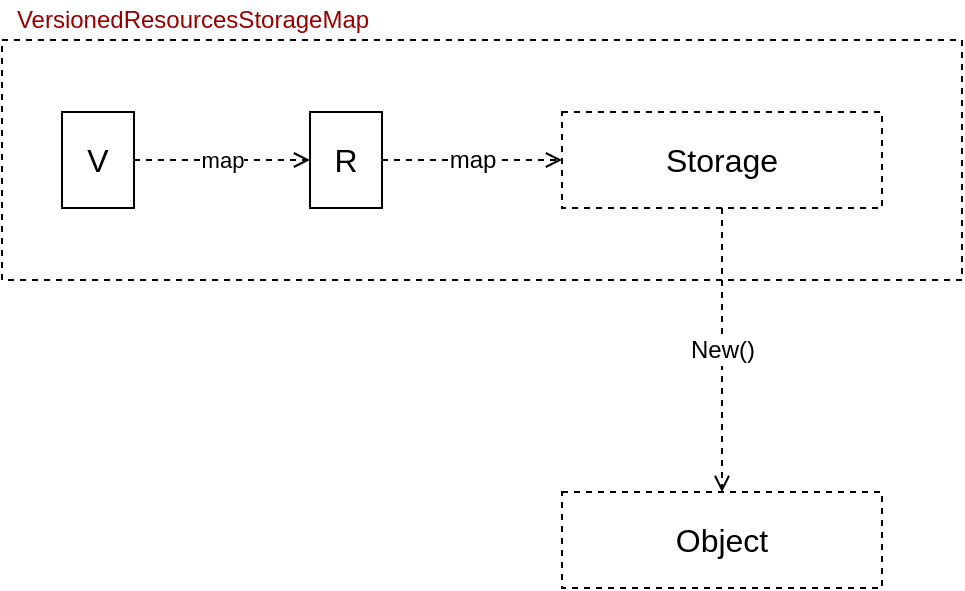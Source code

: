 <mxfile version="12.9.3" type="device" pages="4"><diagram id="_mgMNfm_SiP4T-ZUeFB5" name="vr-storage-map"><mxGraphModel dx="946" dy="725" grid="1" gridSize="10" guides="1" tooltips="1" connect="1" arrows="1" fold="1" page="1" pageScale="1" pageWidth="850" pageHeight="1100" math="0" shadow="0"><root><mxCell id="0"/><mxCell id="1" parent="0"/><mxCell id="TCWk-lczj9HU4690rfXK-1" value="" style="rounded=0;whiteSpace=wrap;html=1;fillColor=none;dashed=1;" vertex="1" parent="1"><mxGeometry x="185" y="50" width="480" height="120" as="geometry"/></mxCell><mxCell id="DU9TGgI2_D9iiC8kSmH2-9" value="map" style="edgeStyle=orthogonalEdgeStyle;rounded=0;orthogonalLoop=1;jettySize=auto;html=1;exitX=1;exitY=0.5;exitDx=0;exitDy=0;entryX=0;entryY=0.5;entryDx=0;entryDy=0;endArrow=open;endFill=0;dashed=1;" parent="1" source="DU9TGgI2_D9iiC8kSmH2-10" target="DU9TGgI2_D9iiC8kSmH2-15" edge="1"><mxGeometry relative="1" as="geometry"/></mxCell><mxCell id="DU9TGgI2_D9iiC8kSmH2-10" value="V" style="rounded=0;whiteSpace=wrap;html=1;fontSize=16;" parent="1" vertex="1"><mxGeometry x="215" y="86" width="36" height="48" as="geometry"/></mxCell><mxCell id="RXm5ZmTTpgIPEwoUdHU3-2" value="map" style="edgeStyle=orthogonalEdgeStyle;rounded=0;orthogonalLoop=1;jettySize=auto;html=1;exitX=1;exitY=0.5;exitDx=0;exitDy=0;entryX=0;entryY=0.5;entryDx=0;entryDy=0;endArrow=open;endFill=0;dashed=1;fontSize=12;" parent="1" source="DU9TGgI2_D9iiC8kSmH2-15" target="RXm5ZmTTpgIPEwoUdHU3-1" edge="1"><mxGeometry relative="1" as="geometry"/></mxCell><mxCell id="DU9TGgI2_D9iiC8kSmH2-15" value="R" style="rounded=0;whiteSpace=wrap;html=1;fontSize=16;" parent="1" vertex="1"><mxGeometry x="339" y="86" width="36" height="48" as="geometry"/></mxCell><mxCell id="RXm5ZmTTpgIPEwoUdHU3-4" value="New()" style="edgeStyle=orthogonalEdgeStyle;rounded=0;orthogonalLoop=1;jettySize=auto;html=1;exitX=0.5;exitY=1;exitDx=0;exitDy=0;entryX=0.5;entryY=0;entryDx=0;entryDy=0;dashed=1;endArrow=open;endFill=0;fontSize=12;" parent="1" source="RXm5ZmTTpgIPEwoUdHU3-1" target="RXm5ZmTTpgIPEwoUdHU3-3" edge="1"><mxGeometry relative="1" as="geometry"/></mxCell><mxCell id="RXm5ZmTTpgIPEwoUdHU3-1" value="Storage" style="rounded=0;whiteSpace=wrap;html=1;fontSize=16;dashed=1;" parent="1" vertex="1"><mxGeometry x="465" y="86" width="160" height="48" as="geometry"/></mxCell><mxCell id="RXm5ZmTTpgIPEwoUdHU3-3" value="Object" style="rounded=0;whiteSpace=wrap;html=1;fontSize=16;dashed=1;" parent="1" vertex="1"><mxGeometry x="465" y="276" width="160" height="48" as="geometry"/></mxCell><mxCell id="TCWk-lczj9HU4690rfXK-2" value="VersionedResourcesStorageMap" style="text;html=1;align=center;verticalAlign=middle;resizable=0;points=[];autosize=1;fontColor=#990000;" vertex="1" parent="1"><mxGeometry x="185" y="30" width="190" height="20" as="geometry"/></mxCell></root></mxGraphModel></diagram><diagram id="xZgZq9KMM1OPzxem4eJR" name="get-resource-name-for-group"><mxGraphModel dx="946" dy="725" grid="1" gridSize="10" guides="1" tooltips="1" connect="1" arrows="1" fold="1" page="1" pageScale="1" pageWidth="850" pageHeight="1100" math="0" shadow="0"><root><mxCell id="fcTT6dwXU0oOyMAWn8PI-0"/><mxCell id="fcTT6dwXU0oOyMAWn8PI-1" parent="fcTT6dwXU0oOyMAWn8PI-0"/><mxCell id="pkGvWDI6D-cnpGGDMI4u-9" value="" style="rounded=0;whiteSpace=wrap;html=1;fillColor=none;dashed=1;strokeWidth=2;strokeColor=#000066;" vertex="1" parent="fcTT6dwXU0oOyMAWn8PI-1"><mxGeometry x="81.5" y="380" width="647" height="640" as="geometry"/></mxCell><mxCell id="pkGvWDI6D-cnpGGDMI4u-10" value="" style="rounded=0;whiteSpace=wrap;html=1;fillColor=none;dashed=1;strokeWidth=2;strokeColor=#97D077;fontColor=#000066;" vertex="1" parent="fcTT6dwXU0oOyMAWn8PI-1"><mxGeometry x="61" y="200" width="727.5" height="830" as="geometry"/></mxCell><mxCell id="pkGvWDI6D-cnpGGDMI4u-8" value="" style="rounded=0;whiteSpace=wrap;html=1;fillColor=none;dashed=1;strokeWidth=2;" vertex="1" parent="fcTT6dwXU0oOyMAWn8PI-1"><mxGeometry x="108.5" y="818" width="190" height="182" as="geometry"/></mxCell><mxCell id="J4B_l-bwegIkuRU2KnDR-28" value="" style="rounded=0;whiteSpace=wrap;html=1;fillColor=none;dashed=1;" vertex="1" parent="fcTT6dwXU0oOyMAWn8PI-1"><mxGeometry x="144.75" y="822" width="130" height="141.87" as="geometry"/></mxCell><mxCell id="J4B_l-bwegIkuRU2KnDR-16" value="" style="rounded=0;whiteSpace=wrap;html=1;fillColor=none;dashed=1;" vertex="1" parent="fcTT6dwXU0oOyMAWn8PI-1"><mxGeometry x="324.75" y="558.25" width="205.75" height="91.5" as="geometry"/></mxCell><mxCell id="J4B_l-bwegIkuRU2KnDR-5" value="" style="rounded=0;whiteSpace=wrap;html=1;fillColor=none;dashed=1;" vertex="1" parent="fcTT6dwXU0oOyMAWn8PI-1"><mxGeometry x="324.75" y="418.5" width="267.5" height="91" as="geometry"/></mxCell><mxCell id="4Fx7Kh6XcDaXluEKpXtn-0" value="" style="rounded=0;whiteSpace=wrap;html=1;fillColor=none;dashed=1;" vertex="1" parent="fcTT6dwXU0oOyMAWn8PI-1"><mxGeometry x="324.75" y="250" width="267.5" height="91" as="geometry"/></mxCell><mxCell id="1hpHNZr_gcTNepfx0B2g-0" value="" style="rounded=0;whiteSpace=wrap;html=1;fontSize=16;fillColor=#ffe6cc;strokeColor=#d79b00;" vertex="1" parent="fcTT6dwXU0oOyMAWn8PI-1"><mxGeometry x="88.5" y="20" width="36" height="48" as="geometry"/></mxCell><mxCell id="1hpHNZr_gcTNepfx0B2g-1" value="APIGroupInfo" style="text;html=1;align=center;verticalAlign=middle;resizable=0;points=[];autosize=1;fontColor=#000000;" vertex="1" parent="fcTT6dwXU0oOyMAWn8PI-1"><mxGeometry x="124.5" y="34" width="90" height="20" as="geometry"/></mxCell><mxCell id="4Fx7Kh6XcDaXluEKpXtn-3" style="edgeStyle=orthogonalEdgeStyle;rounded=0;orthogonalLoop=1;jettySize=auto;html=1;exitX=0;exitY=0.5;exitDx=0;exitDy=0;entryX=0.003;entryY=0.363;entryDx=0;entryDy=0;dashed=1;endArrow=open;endFill=0;fontColor=#000000;entryPerimeter=0;" edge="1" parent="fcTT6dwXU0oOyMAWn8PI-1" source="1hpHNZr_gcTNepfx0B2g-2" target="4Fx7Kh6XcDaXluEKpXtn-0"><mxGeometry relative="1" as="geometry"/></mxCell><mxCell id="1hpHNZr_gcTNepfx0B2g-2" value="" style="rounded=0;whiteSpace=wrap;html=1;fontSize=16;fillColor=#ffe6cc;strokeColor=#d79b00;" vertex="1" parent="fcTT6dwXU0oOyMAWn8PI-1"><mxGeometry x="324.75" y="130" width="36" height="48" as="geometry"/></mxCell><mxCell id="1hpHNZr_gcTNepfx0B2g-3" value="" style="rounded=0;whiteSpace=wrap;html=1;fontSize=16;fillColor=#ffe6cc;strokeColor=#d79b00;" vertex="1" parent="fcTT6dwXU0oOyMAWn8PI-1"><mxGeometry x="360.75" y="130" width="36" height="48" as="geometry"/></mxCell><mxCell id="1hpHNZr_gcTNepfx0B2g-4" value="" style="rounded=0;whiteSpace=wrap;html=1;fontSize=16;fillColor=#ffe6cc;strokeColor=#d79b00;" vertex="1" parent="fcTT6dwXU0oOyMAWn8PI-1"><mxGeometry x="396.75" y="130" width="36" height="48" as="geometry"/></mxCell><mxCell id="1hpHNZr_gcTNepfx0B2g-5" value="" style="rounded=0;whiteSpace=wrap;html=1;fontSize=16;fillColor=#ffe6cc;strokeColor=#d79b00;" vertex="1" parent="fcTT6dwXU0oOyMAWn8PI-1"><mxGeometry x="432.75" y="130" width="36" height="48" as="geometry"/></mxCell><mxCell id="J4B_l-bwegIkuRU2KnDR-31" value="match 1st group" style="edgeStyle=orthogonalEdgeStyle;rounded=0;orthogonalLoop=1;jettySize=auto;html=1;exitX=0;exitY=0.75;exitDx=0;exitDy=0;entryX=0;entryY=0.75;entryDx=0;entryDy=0;dashed=1;startArrow=open;startFill=0;endArrow=open;endFill=0;fontColor=#990000;strokeColor=#990000;strokeWidth=2;" edge="1" parent="fcTT6dwXU0oOyMAWn8PI-1" source="Ta2DjF0YNMouvELkK0lq-0" target="J4B_l-bwegIkuRU2KnDR-22"><mxGeometry relative="1" as="geometry"/></mxCell><mxCell id="Ta2DjF0YNMouvELkK0lq-0" value="G" style="rounded=0;whiteSpace=wrap;html=1;fontSize=16;fillColor=#d5e8d4;strokeColor=#82b366;" vertex="1" parent="fcTT6dwXU0oOyMAWn8PI-1"><mxGeometry x="342.25" y="271.5" width="36" height="48" as="geometry"/></mxCell><mxCell id="J4B_l-bwegIkuRU2KnDR-6" style="edgeStyle=orthogonalEdgeStyle;rounded=0;orthogonalLoop=1;jettySize=auto;html=1;exitX=0.5;exitY=1;exitDx=0;exitDy=0;entryX=0.5;entryY=0;entryDx=0;entryDy=0;dashed=1;endArrow=open;endFill=0;fontColor=#000000;strokeColor=#990000;" edge="1" parent="fcTT6dwXU0oOyMAWn8PI-1" source="Ta2DjF0YNMouvELkK0lq-1" target="J4B_l-bwegIkuRU2KnDR-1"><mxGeometry relative="1" as="geometry"/></mxCell><mxCell id="Ta2DjF0YNMouvELkK0lq-1" value="V" style="rounded=0;whiteSpace=wrap;html=1;fontSize=16;fillColor=#d5e8d4;strokeColor=#82b366;" vertex="1" parent="fcTT6dwXU0oOyMAWn8PI-1"><mxGeometry x="378.25" y="271.5" width="36" height="48" as="geometry"/></mxCell><mxCell id="Ta2DjF0YNMouvELkK0lq-2" value="G" style="rounded=0;whiteSpace=wrap;html=1;fontSize=16;fillColor=#ffffff;strokeColor=#000000;" vertex="1" parent="fcTT6dwXU0oOyMAWn8PI-1"><mxGeometry x="422.25" y="271.5" width="36" height="48" as="geometry"/></mxCell><mxCell id="Ta2DjF0YNMouvELkK0lq-3" value="V" style="rounded=0;whiteSpace=wrap;html=1;fontSize=16;fillColor=#ffffff;strokeColor=#000000;" vertex="1" parent="fcTT6dwXU0oOyMAWn8PI-1"><mxGeometry x="458.25" y="271.5" width="36" height="48" as="geometry"/></mxCell><mxCell id="Ta2DjF0YNMouvELkK0lq-4" value="G" style="rounded=0;whiteSpace=wrap;html=1;fontSize=16;fillColor=#ffffff;strokeColor=#000000;" vertex="1" parent="fcTT6dwXU0oOyMAWn8PI-1"><mxGeometry x="502.25" y="271.5" width="36" height="48" as="geometry"/></mxCell><mxCell id="Ta2DjF0YNMouvELkK0lq-5" value="V" style="rounded=0;whiteSpace=wrap;html=1;fontSize=16;fillColor=#ffffff;strokeColor=#000000;" vertex="1" parent="fcTT6dwXU0oOyMAWn8PI-1"><mxGeometry x="538.25" y="271.5" width="36" height="48" as="geometry"/></mxCell><mxCell id="4Fx7Kh6XcDaXluEKpXtn-4" value="Iterates" style="endArrow=classic;html=1;dashed=1;fontColor=#000000;strokeColor=#000000;" edge="1" parent="fcTT6dwXU0oOyMAWn8PI-1"><mxGeometry width="50" height="50" relative="1" as="geometry"><mxPoint x="328.5" y="360" as="sourcePoint"/><mxPoint x="588.5" y="360" as="targetPoint"/></mxGeometry></mxCell><mxCell id="J4B_l-bwegIkuRU2KnDR-0" value="map" style="edgeStyle=orthogonalEdgeStyle;rounded=0;orthogonalLoop=1;jettySize=auto;html=1;exitX=1;exitY=0.5;exitDx=0;exitDy=0;entryX=0;entryY=0.5;entryDx=0;entryDy=0;endArrow=open;endFill=0;dashed=1;" edge="1" parent="fcTT6dwXU0oOyMAWn8PI-1" source="J4B_l-bwegIkuRU2KnDR-1" target="J4B_l-bwegIkuRU2KnDR-3"><mxGeometry relative="1" as="geometry"/></mxCell><mxCell id="J4B_l-bwegIkuRU2KnDR-1" value="V" style="rounded=0;whiteSpace=wrap;html=1;fontSize=16;" vertex="1" parent="fcTT6dwXU0oOyMAWn8PI-1"><mxGeometry x="338.5" y="440" width="36" height="48" as="geometry"/></mxCell><mxCell id="J4B_l-bwegIkuRU2KnDR-2" value="map" style="edgeStyle=orthogonalEdgeStyle;rounded=0;orthogonalLoop=1;jettySize=auto;html=1;exitX=1;exitY=0.5;exitDx=0;exitDy=0;entryX=0;entryY=0.5;entryDx=0;entryDy=0;endArrow=open;endFill=0;dashed=1;fontSize=12;" edge="1" parent="fcTT6dwXU0oOyMAWn8PI-1" source="J4B_l-bwegIkuRU2KnDR-3" target="J4B_l-bwegIkuRU2KnDR-4"><mxGeometry relative="1" as="geometry"/></mxCell><mxCell id="J4B_l-bwegIkuRU2KnDR-3" value="R" style="rounded=0;whiteSpace=wrap;html=1;fontSize=16;fillColor=#f8cecc;strokeColor=#b85450;" vertex="1" parent="fcTT6dwXU0oOyMAWn8PI-1"><mxGeometry x="422.25" y="440" width="36" height="48" as="geometry"/></mxCell><mxCell id="J4B_l-bwegIkuRU2KnDR-19" value="New()" style="edgeStyle=orthogonalEdgeStyle;rounded=0;orthogonalLoop=1;jettySize=auto;html=1;exitX=0.75;exitY=1;exitDx=0;exitDy=0;entryX=1;entryY=0.25;entryDx=0;entryDy=0;dashed=1;startArrow=none;startFill=0;endArrow=open;endFill=0;fontColor=#000000;" edge="1" parent="fcTT6dwXU0oOyMAWn8PI-1" source="J4B_l-bwegIkuRU2KnDR-4" target="J4B_l-bwegIkuRU2KnDR-18"><mxGeometry relative="1" as="geometry"/></mxCell><mxCell id="J4B_l-bwegIkuRU2KnDR-4" value="Storage" style="rounded=0;whiteSpace=wrap;html=1;fontSize=16;dashed=1;fillColor=#f8cecc;strokeColor=#b85450;" vertex="1" parent="fcTT6dwXU0oOyMAWn8PI-1"><mxGeometry x="510.25" y="440" width="64" height="48" as="geometry"/></mxCell><mxCell id="J4B_l-bwegIkuRU2KnDR-7" value="Iterates" style="endArrow=classic;html=1;dashed=1;fontColor=#000000;" edge="1" parent="fcTT6dwXU0oOyMAWn8PI-1"><mxGeometry width="50" height="50" relative="1" as="geometry"><mxPoint x="324.75" y="190" as="sourcePoint"/><mxPoint x="468.5" y="190" as="targetPoint"/></mxGeometry></mxCell><mxCell id="J4B_l-bwegIkuRU2KnDR-11" style="edgeStyle=orthogonalEdgeStyle;rounded=0;orthogonalLoop=1;jettySize=auto;html=1;exitX=0.5;exitY=1;exitDx=0;exitDy=0;entryX=0;entryY=0.5;entryDx=0;entryDy=0;dashed=1;endArrow=open;endFill=0;fontColor=#000000;startArrow=open;startFill=0;" edge="1" parent="fcTT6dwXU0oOyMAWn8PI-1" source="J4B_l-bwegIkuRU2KnDR-9" target="J4B_l-bwegIkuRU2KnDR-10"><mxGeometry relative="1" as="geometry"/></mxCell><mxCell id="J4B_l-bwegIkuRU2KnDR-9" value="string" style="rounded=0;whiteSpace=wrap;html=1;fontSize=16;fillColor=#ffffff;strokeColor=#000000;" vertex="1" parent="fcTT6dwXU0oOyMAWn8PI-1"><mxGeometry x="137.5" y="130" width="64" height="48" as="geometry"/></mxCell><mxCell id="J4B_l-bwegIkuRU2KnDR-10" value="string" style="rounded=0;whiteSpace=wrap;html=1;fontSize=16;fillColor=#ffffff;strokeColor=#000000;" vertex="1" parent="fcTT6dwXU0oOyMAWn8PI-1"><mxGeometry x="338.5" y="580" width="64" height="48" as="geometry"/></mxCell><mxCell id="J4B_l-bwegIkuRU2KnDR-12" value="G" style="rounded=0;whiteSpace=wrap;html=1;fontSize=16;fillColor=#d5e8d4;strokeColor=#82b366;" vertex="1" parent="fcTT6dwXU0oOyMAWn8PI-1"><mxGeometry x="402.5" y="580" width="36" height="48" as="geometry"/></mxCell><mxCell id="J4B_l-bwegIkuRU2KnDR-13" value="V" style="rounded=0;whiteSpace=wrap;html=1;fontSize=16;fillColor=#d5e8d4;strokeColor=#82b366;" vertex="1" parent="fcTT6dwXU0oOyMAWn8PI-1"><mxGeometry x="438.5" y="580" width="36" height="48" as="geometry"/></mxCell><mxCell id="J4B_l-bwegIkuRU2KnDR-14" value="R" style="rounded=0;whiteSpace=wrap;html=1;fontSize=16;fillColor=#f8cecc;strokeColor=#b85450;" vertex="1" parent="fcTT6dwXU0oOyMAWn8PI-1"><mxGeometry x="474.5" y="580" width="36" height="48" as="geometry"/></mxCell><mxCell id="J4B_l-bwegIkuRU2KnDR-17" value="Ignored, Continue" style="edgeStyle=orthogonalEdgeStyle;rounded=0;orthogonalLoop=1;jettySize=auto;html=1;exitX=1;exitY=0.5;exitDx=0;exitDy=0;dashed=1;startArrow=none;startFill=0;endArrow=open;endFill=0;fontColor=#000000;" edge="1" parent="fcTT6dwXU0oOyMAWn8PI-1" source="J4B_l-bwegIkuRU2KnDR-16"><mxGeometry relative="1" as="geometry"><mxPoint x="758.5" y="604" as="targetPoint"/></mxGeometry></mxCell><mxCell id="J4B_l-bwegIkuRU2KnDR-21" value="ObjectKinds()" style="edgeStyle=orthogonalEdgeStyle;rounded=0;orthogonalLoop=1;jettySize=auto;html=1;exitX=0;exitY=0.5;exitDx=0;exitDy=0;entryX=1;entryY=0.5;entryDx=0;entryDy=0;dashed=1;startArrow=none;startFill=0;endArrow=open;endFill=0;fontColor=#000000;" edge="1" parent="fcTT6dwXU0oOyMAWn8PI-1" source="J4B_l-bwegIkuRU2KnDR-18" target="J4B_l-bwegIkuRU2KnDR-20"><mxGeometry relative="1" as="geometry"/></mxCell><mxCell id="J4B_l-bwegIkuRU2KnDR-18" value="Object" style="rounded=0;whiteSpace=wrap;html=1;fontSize=16;fillColor=#ffffff;strokeColor=#000000;dashed=1;" vertex="1" parent="fcTT6dwXU0oOyMAWn8PI-1"><mxGeometry x="338.5" y="720" width="64" height="48" as="geometry"/></mxCell><mxCell id="J4B_l-bwegIkuRU2KnDR-29" style="edgeStyle=orthogonalEdgeStyle;rounded=0;orthogonalLoop=1;jettySize=auto;html=1;exitX=0;exitY=0.5;exitDx=0;exitDy=0;dashed=1;startArrow=none;startFill=0;endArrow=open;endFill=0;fontColor=#000000;entryX=0;entryY=0.5;entryDx=0;entryDy=0;" edge="1" parent="fcTT6dwXU0oOyMAWn8PI-1" source="J4B_l-bwegIkuRU2KnDR-20" target="J4B_l-bwegIkuRU2KnDR-28"><mxGeometry relative="1" as="geometry"><mxPoint x="88.5" y="800" as="targetPoint"/></mxGeometry></mxCell><mxCell id="J4B_l-bwegIkuRU2KnDR-40" value="New(GroupVersionKind)" style="edgeStyle=orthogonalEdgeStyle;rounded=0;orthogonalLoop=1;jettySize=auto;html=1;exitX=0.75;exitY=1;exitDx=0;exitDy=0;dashed=1;startArrow=none;startFill=0;endArrow=open;endFill=0;strokeColor=#FF8000;strokeWidth=2;fontColor=#FF8000;fontSize=12;" edge="1" parent="fcTT6dwXU0oOyMAWn8PI-1" source="J4B_l-bwegIkuRU2KnDR-20" target="J4B_l-bwegIkuRU2KnDR-39"><mxGeometry relative="1" as="geometry"/></mxCell><mxCell id="J4B_l-bwegIkuRU2KnDR-20" value="Scheme" style="rounded=0;whiteSpace=wrap;html=1;fontSize=16;fillColor=#ffffff;strokeColor=#000000;" vertex="1" parent="fcTT6dwXU0oOyMAWn8PI-1"><mxGeometry x="144.75" y="720" width="64" height="48" as="geometry"/></mxCell><mxCell id="J4B_l-bwegIkuRU2KnDR-22" value="G" style="rounded=0;whiteSpace=wrap;html=1;fontSize=16;fillColor=#ffffff;strokeColor=#000000;" vertex="1" parent="fcTT6dwXU0oOyMAWn8PI-1"><mxGeometry x="155.75" y="840" width="36" height="48" as="geometry"/></mxCell><mxCell id="J4B_l-bwegIkuRU2KnDR-23" value="V" style="rounded=0;whiteSpace=wrap;html=1;fontSize=16;fillColor=#ffffff;strokeColor=#000000;" vertex="1" parent="fcTT6dwXU0oOyMAWn8PI-1"><mxGeometry x="191.75" y="840" width="36" height="48" as="geometry"/></mxCell><mxCell id="J4B_l-bwegIkuRU2KnDR-35" style="edgeStyle=orthogonalEdgeStyle;rounded=0;orthogonalLoop=1;jettySize=auto;html=1;exitX=1;exitY=0.5;exitDx=0;exitDy=0;dashed=1;startArrow=none;startFill=0;endArrow=open;endFill=0;strokeColor=#990000;strokeWidth=2;fontColor=#000000;entryX=0;entryY=0.5;entryDx=0;entryDy=0;" edge="1" parent="fcTT6dwXU0oOyMAWn8PI-1" source="J4B_l-bwegIkuRU2KnDR-24" target="J4B_l-bwegIkuRU2KnDR-37"><mxGeometry relative="1" as="geometry"/></mxCell><mxCell id="J4B_l-bwegIkuRU2KnDR-24" value="K" style="rounded=0;whiteSpace=wrap;html=1;fontSize=16;fillColor=#dae8fc;strokeColor=#6c8ebf;" vertex="1" parent="fcTT6dwXU0oOyMAWn8PI-1"><mxGeometry x="227.75" y="840" width="36" height="48" as="geometry"/></mxCell><mxCell id="J4B_l-bwegIkuRU2KnDR-25" value="G" style="rounded=0;whiteSpace=wrap;html=1;fontSize=16;fillColor=#ffffff;strokeColor=#000000;" vertex="1" parent="fcTT6dwXU0oOyMAWn8PI-1"><mxGeometry x="155.75" y="900" width="36" height="48" as="geometry"/></mxCell><mxCell id="J4B_l-bwegIkuRU2KnDR-26" value="V" style="rounded=0;whiteSpace=wrap;html=1;fontSize=16;fillColor=#ffffff;strokeColor=#000000;" vertex="1" parent="fcTT6dwXU0oOyMAWn8PI-1"><mxGeometry x="191.75" y="900" width="36" height="48" as="geometry"/></mxCell><mxCell id="J4B_l-bwegIkuRU2KnDR-27" value="K" style="rounded=0;whiteSpace=wrap;html=1;fontSize=16;fillColor=#ffffff;strokeColor=#000000;" vertex="1" parent="fcTT6dwXU0oOyMAWn8PI-1"><mxGeometry x="227.75" y="900" width="36" height="48" as="geometry"/></mxCell><mxCell id="J4B_l-bwegIkuRU2KnDR-30" value="Iterates" style="endArrow=classic;html=1;dashed=1;fontColor=#000000;" edge="1" parent="fcTT6dwXU0oOyMAWn8PI-1"><mxGeometry width="50" height="50" relative="1" as="geometry"><mxPoint x="144.75" y="990" as="sourcePoint"/><mxPoint x="268.5" y="990" as="targetPoint"/></mxGeometry></mxCell><mxCell id="J4B_l-bwegIkuRU2KnDR-32" value="G" style="rounded=0;whiteSpace=wrap;html=1;fontSize=16;fillColor=#d5e8d4;strokeColor=#82b366;" vertex="1" parent="fcTT6dwXU0oOyMAWn8PI-1"><mxGeometry x="324.75" y="840" width="36" height="48" as="geometry"/></mxCell><mxCell id="J4B_l-bwegIkuRU2KnDR-33" value="V" style="rounded=0;whiteSpace=wrap;html=1;fontSize=16;fillColor=#d5e8d4;strokeColor=#82b366;" vertex="1" parent="fcTT6dwXU0oOyMAWn8PI-1"><mxGeometry x="360.75" y="840" width="36" height="48" as="geometry"/></mxCell><mxCell id="J4B_l-bwegIkuRU2KnDR-34" value="K" style="rounded=0;whiteSpace=wrap;html=1;fontSize=16;fillColor=#dae8fc;strokeColor=#6c8ebf;" vertex="1" parent="fcTT6dwXU0oOyMAWn8PI-1"><mxGeometry x="396.75" y="840" width="36" height="48" as="geometry"/></mxCell><mxCell id="J4B_l-bwegIkuRU2KnDR-37" value="" style="rounded=0;whiteSpace=wrap;html=1;fillColor=none;dashed=1;" vertex="1" parent="fcTT6dwXU0oOyMAWn8PI-1"><mxGeometry x="313.75" y="825" width="130" height="78" as="geometry"/></mxCell><mxCell id="pkGvWDI6D-cnpGGDMI4u-2" value="GetCanonicalTypeName()" style="edgeStyle=orthogonalEdgeStyle;rounded=0;orthogonalLoop=1;jettySize=auto;html=1;exitX=0.5;exitY=1;exitDx=0;exitDy=0;dashed=1;startArrow=none;startFill=0;endArrow=open;endFill=0;strokeColor=#000000;strokeWidth=1;fontSize=12;fontColor=#000000;" edge="1" parent="fcTT6dwXU0oOyMAWn8PI-1" source="J4B_l-bwegIkuRU2KnDR-39" target="pkGvWDI6D-cnpGGDMI4u-1"><mxGeometry relative="1" as="geometry"/></mxCell><mxCell id="J4B_l-bwegIkuRU2KnDR-39" value="Object" style="rounded=0;whiteSpace=wrap;html=1;fontSize=16;fillColor=#ffffff;strokeColor=#000000;dashed=1;" vertex="1" parent="fcTT6dwXU0oOyMAWn8PI-1"><mxGeometry x="548.5" y="840" width="64" height="48" as="geometry"/></mxCell><mxCell id="J4B_l-bwegIkuRU2KnDR-41" value="" style="edgeStyle=orthogonalEdgeStyle;rounded=0;orthogonalLoop=1;jettySize=auto;html=1;dashed=1;startArrow=none;startFill=0;endArrow=open;endFill=0;strokeColor=#FF8000;strokeWidth=2;fontColor=#000000;" edge="1" parent="fcTT6dwXU0oOyMAWn8PI-1"><mxGeometry relative="1" as="geometry"><mxPoint x="448.5" y="864" as="sourcePoint"/><mxPoint x="538.5" y="864" as="targetPoint"/></mxGeometry></mxCell><mxCell id="pkGvWDI6D-cnpGGDMI4u-0" value="apiPrefix" style="text;html=1;align=center;verticalAlign=middle;resizable=0;points=[];autosize=1;fontColor=#990000;" vertex="1" parent="fcTT6dwXU0oOyMAWn8PI-1"><mxGeometry x="137.5" y="110" width="60" height="20" as="geometry"/></mxCell><mxCell id="pkGvWDI6D-cnpGGDMI4u-7" value="append" style="edgeStyle=orthogonalEdgeStyle;rounded=0;orthogonalLoop=1;jettySize=auto;html=1;exitX=0.5;exitY=1;exitDx=0;exitDy=0;dashed=1;startArrow=none;startFill=0;endArrow=open;endFill=0;strokeColor=#000000;strokeWidth=1;fontSize=12;fontColor=#000000;" edge="1" parent="fcTT6dwXU0oOyMAWn8PI-1" source="pkGvWDI6D-cnpGGDMI4u-1" target="pkGvWDI6D-cnpGGDMI4u-6"><mxGeometry relative="1" as="geometry"/></mxCell><mxCell id="pkGvWDI6D-cnpGGDMI4u-1" value="string" style="rounded=0;whiteSpace=wrap;html=1;fontSize=16;fillColor=#ffffff;strokeColor=#000000;" vertex="1" parent="fcTT6dwXU0oOyMAWn8PI-1"><mxGeometry x="548.5" y="948" width="64" height="48" as="geometry"/></mxCell><mxCell id="pkGvWDI6D-cnpGGDMI4u-3" value="string" style="rounded=0;whiteSpace=wrap;html=1;fontSize=16;fillColor=#ffffff;strokeColor=#000000;" vertex="1" parent="fcTT6dwXU0oOyMAWn8PI-1"><mxGeometry x="288.5" y="1050" width="64" height="48" as="geometry"/></mxCell><mxCell id="pkGvWDI6D-cnpGGDMI4u-4" value="string" style="rounded=0;whiteSpace=wrap;html=1;fontSize=16;fillColor=#ffffff;strokeColor=#000000;" vertex="1" parent="fcTT6dwXU0oOyMAWn8PI-1"><mxGeometry x="352.5" y="1050" width="64" height="48" as="geometry"/></mxCell><mxCell id="pkGvWDI6D-cnpGGDMI4u-5" value="string" style="rounded=0;whiteSpace=wrap;html=1;fontSize=16;fillColor=#ffffff;strokeColor=#000000;" vertex="1" parent="fcTT6dwXU0oOyMAWn8PI-1"><mxGeometry x="416.5" y="1050" width="64" height="48" as="geometry"/></mxCell><mxCell id="pkGvWDI6D-cnpGGDMI4u-6" value="string" style="rounded=0;whiteSpace=wrap;html=1;fontSize=16;fillColor=#ffffff;strokeColor=#000000;" vertex="1" parent="fcTT6dwXU0oOyMAWn8PI-1"><mxGeometry x="480.5" y="1050" width="64" height="48" as="geometry"/></mxCell><mxCell id="Ysd4H38kOEiEMIAM57vt-0" value="VersionedResourcesStorageMap" style="text;html=1;align=center;verticalAlign=middle;resizable=0;points=[];autosize=1;fontColor=#990000;" vertex="1" parent="fcTT6dwXU0oOyMAWn8PI-1"><mxGeometry x="324.75" y="398.5" width="190" height="20" as="geometry"/></mxCell><mxCell id="Ysd4H38kOEiEMIAM57vt-1" value="PrioritizedVersions" style="text;html=1;align=center;verticalAlign=middle;resizable=0;points=[];autosize=1;fontColor=#990000;" vertex="1" parent="fcTT6dwXU0oOyMAWn8PI-1"><mxGeometry x="324.75" y="230" width="110" height="20" as="geometry"/></mxCell><mxCell id="Ysd4H38kOEiEMIAM57vt-2" value="Scheme" style="text;html=1;align=center;verticalAlign=middle;resizable=0;points=[];autosize=1;fontColor=#990000;" vertex="1" parent="fcTT6dwXU0oOyMAWn8PI-1"><mxGeometry x="144.75" y="700" width="60" height="20" as="geometry"/></mxCell></root></mxGraphModel></diagram><diagram id="2m8qH2PuscD8RXC1HfRO" name="api-group-version"><mxGraphModel dx="946" dy="725" grid="1" gridSize="10" guides="1" tooltips="1" connect="1" arrows="1" fold="1" page="1" pageScale="1" pageWidth="850" pageHeight="1100" math="0" shadow="0"><root><mxCell id="qUU0rkstbIfY3qEVXIea-0"/><mxCell id="qUU0rkstbIfY3qEVXIea-1" parent="qUU0rkstbIfY3qEVXIea-0"/><mxCell id="c-8UhJxeV0e69UL2lub4-11" style="edgeStyle=orthogonalEdgeStyle;rounded=0;orthogonalLoop=1;jettySize=auto;html=1;exitX=0;exitY=0.5;exitDx=0;exitDy=0;entryX=1;entryY=0.5;entryDx=0;entryDy=0;dashed=1;startArrow=open;startFill=0;endArrow=open;endFill=0;strokeColor=#000000;strokeWidth=1;fontSize=12;fontColor=#990000;" edge="1" parent="qUU0rkstbIfY3qEVXIea-1" source="c-8UhJxeV0e69UL2lub4-10" target="c-8UhJxeV0e69UL2lub4-5"><mxGeometry relative="1" as="geometry"/></mxCell><mxCell id="c-8UhJxeV0e69UL2lub4-10" value="" style="rounded=0;whiteSpace=wrap;html=1;fillColor=none;dashed=1;" vertex="1" parent="qUU0rkstbIfY3qEVXIea-1"><mxGeometry x="502" y="450" width="228" height="130" as="geometry"/></mxCell><mxCell id="1ZB3_GgwUS8rtYGRw_Dn-14" value="" style="rounded=0;whiteSpace=wrap;html=1;fillColor=none;dashed=1;" vertex="1" parent="qUU0rkstbIfY3qEVXIea-1"><mxGeometry x="520" y="195.5" width="190" height="120" as="geometry"/></mxCell><mxCell id="dFYAchAZgjECqljkeVm5-0" value="" style="rounded=0;whiteSpace=wrap;html=1;fillColor=none;dashed=1;" vertex="1" parent="qUU0rkstbIfY3qEVXIea-1"><mxGeometry x="280" y="44.75" width="100" height="58.5" as="geometry"/></mxCell><mxCell id="wYcVy78s2OUu89M0Jud3-0" value="G" style="rounded=0;whiteSpace=wrap;html=1;fontSize=16;fillColor=#d5e8d4;strokeColor=#82b366;" vertex="1" parent="qUU0rkstbIfY3qEVXIea-1"><mxGeometry x="295" y="50" width="36" height="48" as="geometry"/></mxCell><mxCell id="1ZB3_GgwUS8rtYGRw_Dn-7" style="edgeStyle=orthogonalEdgeStyle;rounded=0;orthogonalLoop=1;jettySize=auto;html=1;exitX=0.5;exitY=1;exitDx=0;exitDy=0;entryX=0.5;entryY=0;entryDx=0;entryDy=0;dashed=1;startArrow=open;startFill=0;endArrow=open;endFill=0;strokeColor=#000000;strokeWidth=1;fontSize=12;fontColor=#990000;" edge="1" parent="qUU0rkstbIfY3qEVXIea-1" source="wYcVy78s2OUu89M0Jud3-1" target="1ZB3_GgwUS8rtYGRw_Dn-2"><mxGeometry relative="1" as="geometry"/></mxCell><mxCell id="wYcVy78s2OUu89M0Jud3-1" value="V" style="rounded=0;whiteSpace=wrap;html=1;fontSize=16;fillColor=#d5e8d4;strokeColor=#82b366;" vertex="1" parent="qUU0rkstbIfY3qEVXIea-1"><mxGeometry x="331" y="50" width="36" height="48" as="geometry"/></mxCell><mxCell id="wYcVy78s2OUu89M0Jud3-2" value="string" style="rounded=0;whiteSpace=wrap;html=1;fontSize=16;fillColor=#ffffff;strokeColor=#000000;" vertex="1" parent="qUU0rkstbIfY3qEVXIea-1"><mxGeometry x="470" y="50" width="64" height="48" as="geometry"/></mxCell><mxCell id="wYcVy78s2OUu89M0Jud3-3" value="" style="endArrow=none;dashed=1;html=1;strokeColor=#000000;strokeWidth=1;fontSize=12;fontColor=#990000;" edge="1" parent="qUU0rkstbIfY3qEVXIea-1"><mxGeometry width="50" height="50" relative="1" as="geometry"><mxPoint x="10" y="135.25" as="sourcePoint"/><mxPoint x="840" y="135.25" as="targetPoint"/></mxGeometry></mxCell><mxCell id="1ZB3_GgwUS8rtYGRw_Dn-15" style="edgeStyle=orthogonalEdgeStyle;rounded=0;orthogonalLoop=1;jettySize=auto;html=1;exitX=1;exitY=0.5;exitDx=0;exitDy=0;entryX=0;entryY=0.5;entryDx=0;entryDy=0;dashed=1;startArrow=none;startFill=0;endArrow=open;endFill=0;strokeColor=#000000;strokeWidth=1;fontSize=12;fontColor=#990000;" edge="1" parent="qUU0rkstbIfY3qEVXIea-1" source="1ZB3_GgwUS8rtYGRw_Dn-0" target="1ZB3_GgwUS8rtYGRw_Dn-14"><mxGeometry relative="1" as="geometry"/></mxCell><mxCell id="1ZB3_GgwUS8rtYGRw_Dn-0" value="" style="rounded=0;whiteSpace=wrap;html=1;fillColor=none;dashed=1;" vertex="1" parent="qUU0rkstbIfY3qEVXIea-1"><mxGeometry x="80" y="210" width="267.5" height="91" as="geometry"/></mxCell><mxCell id="1ZB3_GgwUS8rtYGRw_Dn-1" value="map" style="edgeStyle=orthogonalEdgeStyle;rounded=0;orthogonalLoop=1;jettySize=auto;html=1;exitX=1;exitY=0.5;exitDx=0;exitDy=0;entryX=0;entryY=0.5;entryDx=0;entryDy=0;endArrow=open;endFill=0;dashed=1;" edge="1" parent="qUU0rkstbIfY3qEVXIea-1" source="1ZB3_GgwUS8rtYGRw_Dn-2" target="1ZB3_GgwUS8rtYGRw_Dn-4"><mxGeometry relative="1" as="geometry"/></mxCell><mxCell id="1ZB3_GgwUS8rtYGRw_Dn-2" value="V" style="rounded=0;whiteSpace=wrap;html=1;fontSize=16;" vertex="1" parent="qUU0rkstbIfY3qEVXIea-1"><mxGeometry x="93.75" y="231.5" width="36" height="48" as="geometry"/></mxCell><mxCell id="1ZB3_GgwUS8rtYGRw_Dn-3" value="map" style="edgeStyle=orthogonalEdgeStyle;rounded=0;orthogonalLoop=1;jettySize=auto;html=1;exitX=1;exitY=0.5;exitDx=0;exitDy=0;entryX=0;entryY=0.5;entryDx=0;entryDy=0;endArrow=open;endFill=0;dashed=1;fontSize=12;" edge="1" parent="qUU0rkstbIfY3qEVXIea-1" source="1ZB3_GgwUS8rtYGRw_Dn-4" target="1ZB3_GgwUS8rtYGRw_Dn-5"><mxGeometry relative="1" as="geometry"/></mxCell><mxCell id="1ZB3_GgwUS8rtYGRw_Dn-4" value="R" style="rounded=0;whiteSpace=wrap;html=1;fontSize=16;fillColor=#f8cecc;strokeColor=#b85450;" vertex="1" parent="qUU0rkstbIfY3qEVXIea-1"><mxGeometry x="177.5" y="231.5" width="36" height="48" as="geometry"/></mxCell><mxCell id="1ZB3_GgwUS8rtYGRw_Dn-5" value="Storage" style="rounded=0;whiteSpace=wrap;html=1;fontSize=16;dashed=1;fillColor=#f8cecc;strokeColor=#b85450;" vertex="1" parent="qUU0rkstbIfY3qEVXIea-1"><mxGeometry x="265.5" y="231.5" width="64" height="48" as="geometry"/></mxCell><mxCell id="1ZB3_GgwUS8rtYGRw_Dn-6" value="" style="endArrow=none;dashed=1;html=1;strokeColor=#000000;strokeWidth=1;fontSize=12;fontColor=#990000;" edge="1" parent="qUU0rkstbIfY3qEVXIea-1"><mxGeometry width="50" height="50" relative="1" as="geometry"><mxPoint x="425" y="840" as="sourcePoint"/><mxPoint x="425" y="170" as="targetPoint"/></mxGeometry></mxCell><mxCell id="1ZB3_GgwUS8rtYGRw_Dn-8" value="map" style="edgeStyle=orthogonalEdgeStyle;rounded=0;orthogonalLoop=1;jettySize=auto;html=1;exitX=1;exitY=0.5;exitDx=0;exitDy=0;entryX=0;entryY=0.5;entryDx=0;entryDy=0;endArrow=open;endFill=0;dashed=1;fontSize=12;" edge="1" parent="qUU0rkstbIfY3qEVXIea-1" source="1ZB3_GgwUS8rtYGRw_Dn-9" target="1ZB3_GgwUS8rtYGRw_Dn-10"><mxGeometry relative="1" as="geometry"/></mxCell><mxCell id="1ZB3_GgwUS8rtYGRw_Dn-9" value="R" style="rounded=0;whiteSpace=wrap;html=1;fontSize=16;fillColor=#ffffff;strokeColor=#000000;" vertex="1" parent="qUU0rkstbIfY3qEVXIea-1"><mxGeometry x="540" y="210" width="36" height="48" as="geometry"/></mxCell><mxCell id="1ZB3_GgwUS8rtYGRw_Dn-10" value="Storage" style="rounded=0;whiteSpace=wrap;html=1;fontSize=16;dashed=1;fillColor=#ffffff;strokeColor=#000000;" vertex="1" parent="qUU0rkstbIfY3qEVXIea-1"><mxGeometry x="628" y="210" width="64" height="48" as="geometry"/></mxCell><mxCell id="1ZB3_GgwUS8rtYGRw_Dn-11" value="map" style="edgeStyle=orthogonalEdgeStyle;rounded=0;orthogonalLoop=1;jettySize=auto;html=1;exitX=1;exitY=0.5;exitDx=0;exitDy=0;entryX=0;entryY=0.5;entryDx=0;entryDy=0;endArrow=open;endFill=0;dashed=1;fontSize=12;" edge="1" parent="qUU0rkstbIfY3qEVXIea-1" source="1ZB3_GgwUS8rtYGRw_Dn-12" target="1ZB3_GgwUS8rtYGRw_Dn-13"><mxGeometry relative="1" as="geometry"/></mxCell><mxCell id="1ZB3_GgwUS8rtYGRw_Dn-12" value="R" style="rounded=0;whiteSpace=wrap;html=1;fontSize=16;fillColor=#ffffff;strokeColor=#000000;" vertex="1" parent="qUU0rkstbIfY3qEVXIea-1"><mxGeometry x="540" y="258" width="36" height="48" as="geometry"/></mxCell><mxCell id="1ZB3_GgwUS8rtYGRw_Dn-13" value="Storage" style="rounded=0;whiteSpace=wrap;html=1;fontSize=16;dashed=1;fillColor=#ffffff;strokeColor=#000000;" vertex="1" parent="qUU0rkstbIfY3qEVXIea-1"><mxGeometry x="628" y="258" width="64" height="48" as="geometry"/></mxCell><mxCell id="6xGWXPYv4R5qhcIT6H5E-0" value="Storage" style="text;html=1;align=center;verticalAlign=middle;resizable=0;points=[];autosize=1;fontColor=#990000;" vertex="1" parent="qUU0rkstbIfY3qEVXIea-1"><mxGeometry x="545" y="175.5" width="60" height="20" as="geometry"/></mxCell><mxCell id="c-8UhJxeV0e69UL2lub4-0" value="VersionedResourcesStorageMap" style="text;html=1;align=center;verticalAlign=middle;resizable=0;points=[];autosize=1;fontColor=#990000;" vertex="1" parent="qUU0rkstbIfY3qEVXIea-1"><mxGeometry x="80" y="190" width="190" height="20" as="geometry"/></mxCell><mxCell id="c-8UhJxeV0e69UL2lub4-1" value="apiPrefix" style="text;html=1;align=center;verticalAlign=middle;resizable=0;points=[];autosize=1;fontSize=12;fontColor=#990000;" vertex="1" parent="qUU0rkstbIfY3qEVXIea-1"><mxGeometry x="470" y="30" width="60" height="20" as="geometry"/></mxCell><mxCell id="c-8UhJxeV0e69UL2lub4-4" style="edgeStyle=orthogonalEdgeStyle;rounded=0;orthogonalLoop=1;jettySize=auto;html=1;exitX=0;exitY=0.5;exitDx=0;exitDy=0;entryX=0.25;entryY=1;entryDx=0;entryDy=0;dashed=1;startArrow=open;startFill=0;endArrow=open;endFill=0;strokeColor=#000000;strokeWidth=1;fontSize=12;fontColor=#990000;" edge="1" parent="qUU0rkstbIfY3qEVXIea-1" source="c-8UhJxeV0e69UL2lub4-2" target="wYcVy78s2OUu89M0Jud3-2"><mxGeometry relative="1" as="geometry"/></mxCell><mxCell id="c-8UhJxeV0e69UL2lub4-2" value="string" style="rounded=0;whiteSpace=wrap;html=1;fontSize=16;fillColor=#ffffff;strokeColor=#000000;" vertex="1" parent="qUU0rkstbIfY3qEVXIea-1"><mxGeometry x="520" y="380" width="64" height="48" as="geometry"/></mxCell><mxCell id="c-8UhJxeV0e69UL2lub4-3" value="Root" style="text;html=1;align=center;verticalAlign=middle;resizable=0;points=[];autosize=1;fontSize=12;fontColor=#990000;" vertex="1" parent="qUU0rkstbIfY3qEVXIea-1"><mxGeometry x="520" y="360" width="40" height="20" as="geometry"/></mxCell><mxCell id="c-8UhJxeV0e69UL2lub4-5" value="Scheme" style="rounded=0;whiteSpace=wrap;html=1;fontSize=16;fillColor=#ffffff;strokeColor=#000000;" vertex="1" parent="qUU0rkstbIfY3qEVXIea-1"><mxGeometry x="280" y="491" width="64" height="48" as="geometry"/></mxCell><mxCell id="c-8UhJxeV0e69UL2lub4-6" value="Creater" style="rounded=0;whiteSpace=wrap;html=1;fontSize=16;fillColor=#ffffff;strokeColor=#000000;dashed=1;" vertex="1" parent="qUU0rkstbIfY3qEVXIea-1"><mxGeometry x="520" y="470" width="96" height="48" as="geometry"/></mxCell><mxCell id="c-8UhJxeV0e69UL2lub4-7" value="Defaulter" style="rounded=0;whiteSpace=wrap;html=1;fontSize=16;fillColor=#ffffff;strokeColor=#000000;dashed=1;" vertex="1" parent="qUU0rkstbIfY3qEVXIea-1"><mxGeometry x="520" y="518" width="96" height="48" as="geometry"/></mxCell><mxCell id="c-8UhJxeV0e69UL2lub4-8" value="Convertor" style="rounded=0;whiteSpace=wrap;html=1;fontSize=16;fillColor=#ffffff;strokeColor=#000000;dashed=1;" vertex="1" parent="qUU0rkstbIfY3qEVXIea-1"><mxGeometry x="616" y="470" width="96" height="48" as="geometry"/></mxCell><mxCell id="c-8UhJxeV0e69UL2lub4-9" value="Typer" style="rounded=0;whiteSpace=wrap;html=1;fontSize=16;fillColor=#ffffff;strokeColor=#000000;dashed=1;" vertex="1" parent="qUU0rkstbIfY3qEVXIea-1"><mxGeometry x="616" y="518" width="96" height="48" as="geometry"/></mxCell><mxCell id="c-8UhJxeV0e69UL2lub4-12" value="ParamterCodec" style="rounded=0;whiteSpace=wrap;html=1;fontSize=16;fillColor=#ffffff;strokeColor=#000000;" vertex="1" parent="qUU0rkstbIfY3qEVXIea-1"><mxGeometry x="184" y="620" width="160" height="48" as="geometry"/></mxCell><mxCell id="c-8UhJxeV0e69UL2lub4-14" style="edgeStyle=orthogonalEdgeStyle;rounded=0;orthogonalLoop=1;jettySize=auto;html=1;exitX=0;exitY=0.5;exitDx=0;exitDy=0;entryX=1;entryY=0.5;entryDx=0;entryDy=0;dashed=1;startArrow=open;startFill=0;endArrow=open;endFill=0;strokeColor=#000000;strokeWidth=1;fontSize=12;fontColor=#990000;" edge="1" parent="qUU0rkstbIfY3qEVXIea-1" source="c-8UhJxeV0e69UL2lub4-13" target="c-8UhJxeV0e69UL2lub4-12"><mxGeometry relative="1" as="geometry"/></mxCell><mxCell id="c-8UhJxeV0e69UL2lub4-13" value="ParamterCodec" style="rounded=0;whiteSpace=wrap;html=1;fontSize=16;fillColor=#ffffff;strokeColor=#000000;" vertex="1" parent="qUU0rkstbIfY3qEVXIea-1"><mxGeometry x="520" y="620" width="160" height="48" as="geometry"/></mxCell><mxCell id="c-8UhJxeV0e69UL2lub4-15" value="NegotiatedSerializer" style="rounded=0;whiteSpace=wrap;html=1;fontSize=16;fillColor=#ffffff;strokeColor=#000000;" vertex="1" parent="qUU0rkstbIfY3qEVXIea-1"><mxGeometry x="184" y="710" width="160" height="48" as="geometry"/></mxCell><mxCell id="c-8UhJxeV0e69UL2lub4-16" style="edgeStyle=orthogonalEdgeStyle;rounded=0;orthogonalLoop=1;jettySize=auto;html=1;exitX=0;exitY=0.5;exitDx=0;exitDy=0;entryX=1;entryY=0.5;entryDx=0;entryDy=0;dashed=1;startArrow=open;startFill=0;endArrow=open;endFill=0;strokeColor=#000000;strokeWidth=1;fontSize=12;fontColor=#990000;" edge="1" parent="qUU0rkstbIfY3qEVXIea-1" source="c-8UhJxeV0e69UL2lub4-17" target="c-8UhJxeV0e69UL2lub4-15"><mxGeometry relative="1" as="geometry"/></mxCell><mxCell id="c-8UhJxeV0e69UL2lub4-17" value="NegotiatedSerializer" style="rounded=0;whiteSpace=wrap;html=1;fontSize=16;fillColor=#ffffff;strokeColor=#000000;" vertex="1" parent="qUU0rkstbIfY3qEVXIea-1"><mxGeometry x="520" y="710" width="160" height="48" as="geometry"/></mxCell><mxCell id="c-8UhJxeV0e69UL2lub4-18" value="APIGroupVersion" style="text;html=1;align=center;verticalAlign=middle;resizable=0;points=[];autosize=1;fontSize=14;fontColor=#000000;fontStyle=3" vertex="1" parent="qUU0rkstbIfY3qEVXIea-1"><mxGeometry x="710" y="140" width="130" height="20" as="geometry"/></mxCell><mxCell id="c-8UhJxeV0e69UL2lub4-19" value="APIGroupInfo" style="text;html=1;align=center;verticalAlign=middle;resizable=0;points=[];autosize=1;fontSize=14;fontColor=#000000;fontStyle=3" vertex="1" parent="qUU0rkstbIfY3qEVXIea-1"><mxGeometry x="10" y="140" width="110" height="20" as="geometry"/></mxCell></root></mxGraphModel></diagram><diagram id="kNCdsWDbNbQLNV0tdAVT" name="install-api-group"><mxGraphModel dx="946" dy="725" grid="1" gridSize="10" guides="1" tooltips="1" connect="1" arrows="1" fold="1" page="1" pageScale="1" pageWidth="850" pageHeight="1100" math="0" shadow="0"><root><mxCell id="-S75mp2Gu0LZXi68a8xG-0"/><mxCell id="-S75mp2Gu0LZXi68a8xG-1" parent="-S75mp2Gu0LZXi68a8xG-0"/><mxCell id="u1IR-hHDPFQqI2FLBWSj-23" value="" style="rounded=0;whiteSpace=wrap;html=1;strokeColor=#FF8000;strokeWidth=2;fillColor=none;fontSize=12;fontColor=#000000;dashed=1;" vertex="1" parent="-S75mp2Gu0LZXi68a8xG-1"><mxGeometry x="65" y="210" width="720" height="460" as="geometry"/></mxCell><mxCell id="u1IR-hHDPFQqI2FLBWSj-22" value="" style="rounded=0;whiteSpace=wrap;html=1;strokeColor=#97D077;strokeWidth=2;fillColor=none;fontSize=12;fontColor=#000000;dashed=1;" vertex="1" parent="-S75mp2Gu0LZXi68a8xG-1"><mxGeometry x="410" y="270" width="325" height="380" as="geometry"/></mxCell><mxCell id="u1IR-hHDPFQqI2FLBWSj-19" value="" style="rounded=0;whiteSpace=wrap;html=1;fillColor=none;dashed=1;" vertex="1" parent="-S75mp2Gu0LZXi68a8xG-1"><mxGeometry x="450" y="418.5" width="210" height="201.5" as="geometry"/></mxCell><mxCell id="Y72dRrW6T6-45mqkh--q-0" value="" style="rounded=0;whiteSpace=wrap;html=1;fillColor=none;dashed=1;" vertex="1" parent="-S75mp2Gu0LZXi68a8xG-1"><mxGeometry x="86" y="110" width="172" height="80" as="geometry"/></mxCell><mxCell id="YK5a4zm4etpEgOfxm7V8-0" value="" style="rounded=0;whiteSpace=wrap;html=1;fontSize=16;fillColor=#ffe6cc;strokeColor=#d79b00;" vertex="1" parent="-S75mp2Gu0LZXi68a8xG-1"><mxGeometry x="73.5" y="20" width="36" height="48" as="geometry"/></mxCell><mxCell id="YK5a4zm4etpEgOfxm7V8-1" value="APIGroupInfo" style="text;html=1;align=center;verticalAlign=middle;resizable=0;points=[];autosize=1;fontColor=#000000;" vertex="1" parent="-S75mp2Gu0LZXi68a8xG-1"><mxGeometry x="109.5" y="34" width="90" height="20" as="geometry"/></mxCell><mxCell id="u1IR-hHDPFQqI2FLBWSj-9" value="" style="edgeStyle=orthogonalEdgeStyle;rounded=0;orthogonalLoop=1;jettySize=auto;html=1;dashed=1;startArrow=none;startFill=0;endArrow=open;endFill=0;strokeColor=#000000;strokeWidth=1;fontSize=12;fontColor=#000000;entryX=0;entryY=0.5;entryDx=0;entryDy=0;exitX=0;exitY=0.5;exitDx=0;exitDy=0;" edge="1" parent="-S75mp2Gu0LZXi68a8xG-1" source="YK5a4zm4etpEgOfxm7V8-2" target="u1IR-hHDPFQqI2FLBWSj-0"><mxGeometry relative="1" as="geometry"><mxPoint x="219.75" y="258" as="targetPoint"/></mxGeometry></mxCell><mxCell id="YK5a4zm4etpEgOfxm7V8-2" value="" style="rounded=0;whiteSpace=wrap;html=1;fontSize=16;fillColor=#ffe6cc;strokeColor=#d79b00;" vertex="1" parent="-S75mp2Gu0LZXi68a8xG-1"><mxGeometry x="98.75" y="126" width="36" height="48" as="geometry"/></mxCell><mxCell id="YK5a4zm4etpEgOfxm7V8-3" value="" style="rounded=0;whiteSpace=wrap;html=1;fontSize=16;fillColor=#ffe6cc;strokeColor=#d79b00;" vertex="1" parent="-S75mp2Gu0LZXi68a8xG-1"><mxGeometry x="134.75" y="126" width="36" height="48" as="geometry"/></mxCell><mxCell id="YK5a4zm4etpEgOfxm7V8-4" value="" style="rounded=0;whiteSpace=wrap;html=1;fontSize=16;fillColor=#ffe6cc;strokeColor=#d79b00;" vertex="1" parent="-S75mp2Gu0LZXi68a8xG-1"><mxGeometry x="170.75" y="126" width="36" height="48" as="geometry"/></mxCell><mxCell id="YK5a4zm4etpEgOfxm7V8-5" value="" style="rounded=0;whiteSpace=wrap;html=1;fontSize=16;fillColor=#ffe6cc;strokeColor=#d79b00;" vertex="1" parent="-S75mp2Gu0LZXi68a8xG-1"><mxGeometry x="206.75" y="126" width="36" height="48" as="geometry"/></mxCell><mxCell id="YK5a4zm4etpEgOfxm7V8-6" value="Iterates" style="endArrow=classic;html=1;dashed=1;fontColor=#000000;" edge="1" parent="-S75mp2Gu0LZXi68a8xG-1"><mxGeometry width="50" height="50" relative="1" as="geometry"><mxPoint x="98.75" y="197" as="sourcePoint"/><mxPoint x="242.5" y="197" as="targetPoint"/></mxGeometry></mxCell><mxCell id="7aCh3ndLVlTszus5aTa6-2" style="edgeStyle=orthogonalEdgeStyle;rounded=0;orthogonalLoop=1;jettySize=auto;html=1;exitX=1;exitY=0.5;exitDx=0;exitDy=0;dashed=1;startArrow=none;startFill=0;endArrow=open;endFill=0;strokeColor=#000000;strokeWidth=1;fontSize=12;fontColor=#000000;" edge="1" parent="-S75mp2Gu0LZXi68a8xG-1" source="Y72dRrW6T6-45mqkh--q-0" target="7aCh3ndLVlTszus5aTa6-0"><mxGeometry relative="1" as="geometry"/></mxCell><mxCell id="7aCh3ndLVlTszus5aTa6-0" value="Models" style="rounded=0;whiteSpace=wrap;html=1;fontSize=16;fillColor=#ffffff;strokeColor=#000000;dashed=1;" vertex="1" parent="-S75mp2Gu0LZXi68a8xG-1"><mxGeometry x="475" y="126" width="160" height="48" as="geometry"/></mxCell><mxCell id="7aCh3ndLVlTszus5aTa6-1" value="&lt;span style=&quot;font-size: 12px;&quot;&gt;openapiproto&lt;/span&gt;" style="text;html=1;align=center;verticalAlign=middle;resizable=0;points=[];autosize=1;fontSize=12;fontColor=#000000;" vertex="1" parent="-S75mp2Gu0LZXi68a8xG-1"><mxGeometry x="475" y="106" width="90" height="20" as="geometry"/></mxCell><mxCell id="u1IR-hHDPFQqI2FLBWSj-0" value="" style="rounded=0;whiteSpace=wrap;html=1;fillColor=none;dashed=1;" vertex="1" parent="-S75mp2Gu0LZXi68a8xG-1"><mxGeometry x="109.5" y="270" width="267.5" height="91" as="geometry"/></mxCell><mxCell id="u1IR-hHDPFQqI2FLBWSj-1" value="G" style="rounded=0;whiteSpace=wrap;html=1;fontSize=16;fillColor=#ffffff;strokeColor=#000000;" vertex="1" parent="-S75mp2Gu0LZXi68a8xG-1"><mxGeometry x="127" y="291.5" width="36" height="48" as="geometry"/></mxCell><mxCell id="u1IR-hHDPFQqI2FLBWSj-2" value="V" style="rounded=0;whiteSpace=wrap;html=1;fontSize=16;fillColor=#ffffff;strokeColor=#000000;" vertex="1" parent="-S75mp2Gu0LZXi68a8xG-1"><mxGeometry x="163" y="291.5" width="36" height="48" as="geometry"/></mxCell><mxCell id="u1IR-hHDPFQqI2FLBWSj-3" value="G" style="rounded=0;whiteSpace=wrap;html=1;fontSize=16;fillColor=#ffffff;strokeColor=#000000;" vertex="1" parent="-S75mp2Gu0LZXi68a8xG-1"><mxGeometry x="207" y="291.5" width="36" height="48" as="geometry"/></mxCell><mxCell id="u1IR-hHDPFQqI2FLBWSj-4" value="V" style="rounded=0;whiteSpace=wrap;html=1;fontSize=16;fillColor=#ffffff;strokeColor=#000000;" vertex="1" parent="-S75mp2Gu0LZXi68a8xG-1"><mxGeometry x="243" y="291.5" width="36" height="48" as="geometry"/></mxCell><mxCell id="u1IR-hHDPFQqI2FLBWSj-5" value="G" style="rounded=0;whiteSpace=wrap;html=1;fontSize=16;fillColor=#ffffff;strokeColor=#97D077;fontColor=#97D077;" vertex="1" parent="-S75mp2Gu0LZXi68a8xG-1"><mxGeometry x="287" y="291.5" width="36" height="48" as="geometry"/></mxCell><mxCell id="u1IR-hHDPFQqI2FLBWSj-14" style="edgeStyle=orthogonalEdgeStyle;rounded=0;orthogonalLoop=1;jettySize=auto;html=1;exitX=1;exitY=0.5;exitDx=0;exitDy=0;entryX=0;entryY=0.5;entryDx=0;entryDy=0;dashed=1;startArrow=none;startFill=0;endArrow=open;endFill=0;strokeColor=#000000;strokeWidth=1;fontSize=12;fontColor=#000000;" edge="1" parent="-S75mp2Gu0LZXi68a8xG-1" source="u1IR-hHDPFQqI2FLBWSj-6" target="u1IR-hHDPFQqI2FLBWSj-13"><mxGeometry relative="1" as="geometry"/></mxCell><mxCell id="u1IR-hHDPFQqI2FLBWSj-6" value="V" style="rounded=0;whiteSpace=wrap;html=1;fontSize=16;fillColor=#ffffff;strokeColor=#97D077;fontColor=#97D077;" vertex="1" parent="-S75mp2Gu0LZXi68a8xG-1"><mxGeometry x="323" y="291.5" width="36" height="48" as="geometry"/></mxCell><mxCell id="u1IR-hHDPFQqI2FLBWSj-7" value="PrioritizedVersions" style="text;html=1;align=center;verticalAlign=middle;resizable=0;points=[];autosize=1;fontColor=#990000;" vertex="1" parent="-S75mp2Gu0LZXi68a8xG-1"><mxGeometry x="109.5" y="250" width="110" height="20" as="geometry"/></mxCell><mxCell id="u1IR-hHDPFQqI2FLBWSj-10" value="Iterates" style="endArrow=classic;html=1;dashed=1;fontColor=#000000;" edge="1" parent="-S75mp2Gu0LZXi68a8xG-1"><mxGeometry width="50" height="50" relative="1" as="geometry"><mxPoint x="114.25" y="380" as="sourcePoint"/><mxPoint x="375" y="380" as="targetPoint"/></mxGeometry></mxCell><mxCell id="u1IR-hHDPFQqI2FLBWSj-11" value="" style="rounded=0;whiteSpace=wrap;html=1;fontSize=16;fillColor=#d5e8d4;strokeColor=#82b366;" vertex="1" parent="-S75mp2Gu0LZXi68a8xG-1"><mxGeometry x="206.75" y="20" width="36" height="48" as="geometry"/></mxCell><mxCell id="u1IR-hHDPFQqI2FLBWSj-12" value="APIGroupVersion" style="text;html=1;align=center;verticalAlign=middle;resizable=0;points=[];autosize=1;fontColor=#000000;" vertex="1" parent="-S75mp2Gu0LZXi68a8xG-1"><mxGeometry x="242.75" y="34" width="110" height="20" as="geometry"/></mxCell><mxCell id="u1IR-hHDPFQqI2FLBWSj-15" style="edgeStyle=orthogonalEdgeStyle;rounded=0;orthogonalLoop=1;jettySize=auto;html=1;exitX=0.5;exitY=0;exitDx=0;exitDy=0;startArrow=none;startFill=0;endArrow=open;endFill=0;strokeColor=#000000;strokeWidth=1;fontSize=12;fontColor=#97D077;" edge="1" parent="-S75mp2Gu0LZXi68a8xG-1" source="u1IR-hHDPFQqI2FLBWSj-13" target="7aCh3ndLVlTszus5aTa6-0"><mxGeometry relative="1" as="geometry"/></mxCell><mxCell id="u1IR-hHDPFQqI2FLBWSj-20" value="InstallREST" style="edgeStyle=orthogonalEdgeStyle;rounded=0;orthogonalLoop=1;jettySize=auto;html=1;exitX=0.5;exitY=1;exitDx=0;exitDy=0;startArrow=none;startFill=0;endArrow=open;endFill=0;strokeColor=#000000;strokeWidth=1;fontSize=12;fontColor=#000000;dashed=1;" edge="1" parent="-S75mp2Gu0LZXi68a8xG-1" source="u1IR-hHDPFQqI2FLBWSj-13" target="u1IR-hHDPFQqI2FLBWSj-17"><mxGeometry relative="1" as="geometry"/></mxCell><mxCell id="u1IR-hHDPFQqI2FLBWSj-13" value="" style="rounded=0;whiteSpace=wrap;html=1;fontSize=16;fillColor=#d5e8d4;strokeColor=#82b366;" vertex="1" parent="-S75mp2Gu0LZXi68a8xG-1"><mxGeometry x="537" y="291.5" width="36" height="48" as="geometry"/></mxCell><mxCell id="u1IR-hHDPFQqI2FLBWSj-18" value="GoRestfulContainer" style="edgeStyle=orthogonalEdgeStyle;rounded=0;orthogonalLoop=1;jettySize=auto;html=1;exitX=0.5;exitY=0;exitDx=0;exitDy=0;startArrow=none;startFill=0;endArrow=open;endFill=0;strokeColor=#000000;strokeWidth=1;fontSize=12;fontColor=#000000;" edge="1" parent="-S75mp2Gu0LZXi68a8xG-1" source="u1IR-hHDPFQqI2FLBWSj-16" target="u1IR-hHDPFQqI2FLBWSj-17"><mxGeometry relative="1" as="geometry"/></mxCell><mxCell id="u1IR-hHDPFQqI2FLBWSj-16" value="APIServerHandler" style="rounded=0;whiteSpace=wrap;html=1;fontSize=16;fillColor=#ffffff;strokeColor=#000000;" vertex="1" parent="-S75mp2Gu0LZXi68a8xG-1"><mxGeometry x="475" y="550" width="160" height="48" as="geometry"/></mxCell><mxCell id="u1IR-hHDPFQqI2FLBWSj-17" value="Container" style="rounded=0;whiteSpace=wrap;html=1;fontSize=16;fillColor=#ffffff;strokeColor=#000000;" vertex="1" parent="-S75mp2Gu0LZXi68a8xG-1"><mxGeometry x="475" y="440" width="160" height="48" as="geometry"/></mxCell><mxCell id="u1IR-hHDPFQqI2FLBWSj-21" value="GenericAPIServer" style="text;html=1;align=center;verticalAlign=middle;resizable=0;points=[];autosize=1;fontColor=#990000;" vertex="1" parent="-S75mp2Gu0LZXi68a8xG-1"><mxGeometry x="450" y="620" width="110" height="20" as="geometry"/></mxCell><mxCell id="u1IR-hHDPFQqI2FLBWSj-24" value="Fist Loop" style="text;html=1;align=center;verticalAlign=middle;resizable=0;points=[];autosize=1;fontColor=#990000;" vertex="1" parent="-S75mp2Gu0LZXi68a8xG-1"><mxGeometry x="725" y="190" width="60" height="20" as="geometry"/></mxCell><mxCell id="u1IR-hHDPFQqI2FLBWSj-25" value="Second Loop" style="text;html=1;align=center;verticalAlign=middle;resizable=0;points=[];autosize=1;fontColor=#990000;" vertex="1" parent="-S75mp2Gu0LZXi68a8xG-1"><mxGeometry x="645" y="250" width="90" height="20" as="geometry"/></mxCell></root></mxGraphModel></diagram></mxfile>